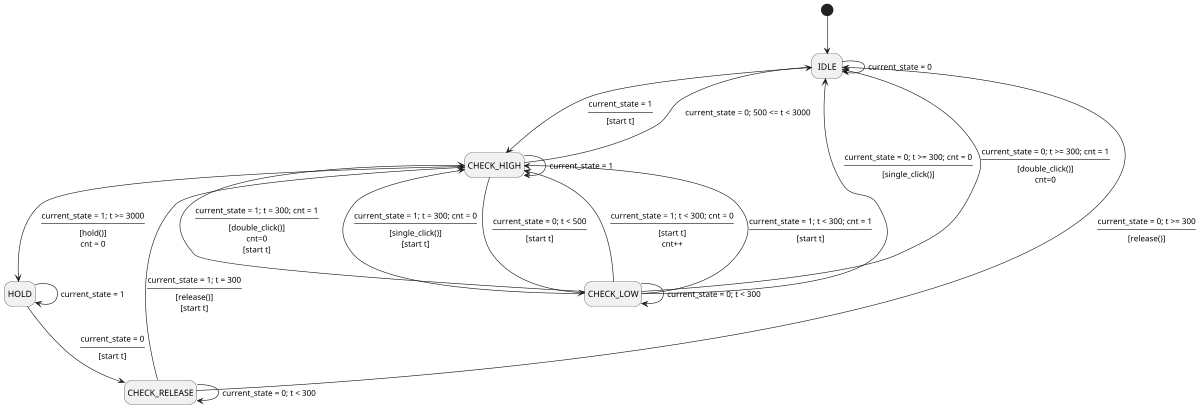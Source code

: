 @startuml Button FSM Diagram
hide empty description
scale 1200 width

[*]--> IDLE
IDLE --> CHECK_HIGH : current_state = 1\n----\n[start t]
IDLE --> IDLE : current_state = 0

CHECK_HIGH --> CHECK_HIGH : current_state = 1
CHECK_HIGH --> CHECK_LOW : current_state = 0; t < 500\n----\n[start t]
CHECK_HIGH --> HOLD : current_state = 1; t >= 3000\n----\n[hold()]\ncnt = 0
CHECK_HIGH --> IDLE : current_state = 0; 500 <= t < 3000

CHECK_LOW --> CHECK_LOW : current_state = 0; t < 300
CHECK_LOW --> CHECK_HIGH : current_state = 1; t < 300; cnt = 0\n----\n[start t]\ncnt++
CHECK_LOW --> CHECK_HIGH : current_state = 1; t < 300; cnt = 1\n----\n[start t]
CHECK_LOW --> IDLE : current_state = 0; t >= 300; cnt = 0\n----\n[single_click()]
CHECK_LOW --> IDLE : current_state = 0; t >= 300; cnt = 1\n----\n[double_click()]\ncnt=0
CHECK_LOW --> CHECK_HIGH : current_state = 1; t = 300; cnt = 1\n----\n[double_click()]\ncnt=0\n[start t]
CHECK_LOW --> CHECK_HIGH : current_state = 1; t = 300; cnt = 0\n----\n[single_click()]\n[start t]

HOLD --> CHECK_RELEASE : current_state = 0\n----\n[start t]
HOLD --> HOLD : current_state = 1

CHECK_RELEASE --> CHECK_RELEASE : current_state = 0; t < 300
CHECK_RELEASE --> CHECK_HIGH : current_state = 1; t = 300\n----\n[release()]\n[start t]
CHECK_RELEASE --> IDLE : current_state = 0; t >= 300\n----\n[release()]

@enduml